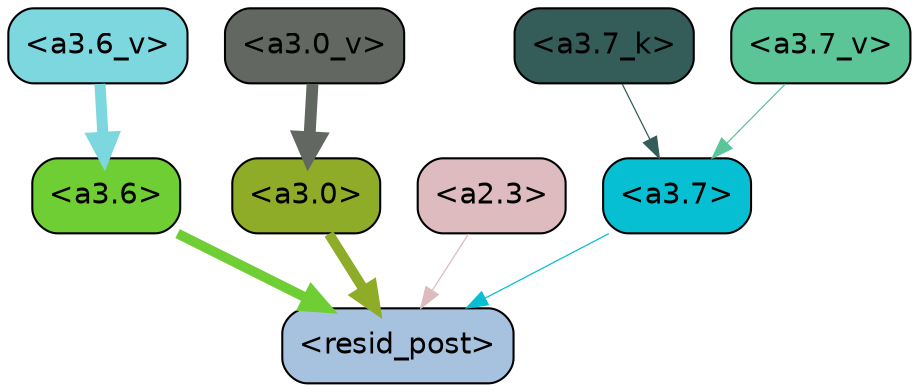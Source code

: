 strict digraph "" {
	graph [bgcolor=transparent,
		layout=dot,
		overlap=false,
		splines=true
	];
	"<a3.7>"	[color=black,
		fillcolor="#06bfd3",
		fontname=Helvetica,
		shape=box,
		style="filled, rounded"];
	"<resid_post>"	[color=black,
		fillcolor="#a7c2de",
		fontname=Helvetica,
		shape=box,
		style="filled, rounded"];
	"<a3.7>" -> "<resid_post>"	[color="#06bfd3",
		penwidth=0.6];
	"<a3.6>"	[color=black,
		fillcolor="#6fce33",
		fontname=Helvetica,
		shape=box,
		style="filled, rounded"];
	"<a3.6>" -> "<resid_post>"	[color="#6fce33",
		penwidth=4.746312499046326];
	"<a3.0>"	[color=black,
		fillcolor="#8eac28",
		fontname=Helvetica,
		shape=box,
		style="filled, rounded"];
	"<a3.0>" -> "<resid_post>"	[color="#8eac28",
		penwidth=4.896343111991882];
	"<a2.3>"	[color=black,
		fillcolor="#ddbbbf",
		fontname=Helvetica,
		shape=box,
		style="filled, rounded"];
	"<a2.3>" -> "<resid_post>"	[color="#ddbbbf",
		penwidth=0.6];
	"<a3.7_k>"	[color=black,
		fillcolor="#345c58",
		fontname=Helvetica,
		shape=box,
		style="filled, rounded"];
	"<a3.7_k>" -> "<a3.7>"	[color="#345c58",
		penwidth=0.6];
	"<a3.7_v>"	[color=black,
		fillcolor="#5cc597",
		fontname=Helvetica,
		shape=box,
		style="filled, rounded"];
	"<a3.7_v>" -> "<a3.7>"	[color="#5cc597",
		penwidth=0.6];
	"<a3.6_v>"	[color=black,
		fillcolor="#7dd7de",
		fontname=Helvetica,
		shape=box,
		style="filled, rounded"];
	"<a3.6_v>" -> "<a3.6>"	[color="#7dd7de",
		penwidth=5.297133803367615];
	"<a3.0_v>"	[color=black,
		fillcolor="#626861",
		fontname=Helvetica,
		shape=box,
		style="filled, rounded"];
	"<a3.0_v>" -> "<a3.0>"	[color="#626861",
		penwidth=5.680712580680847];
}

